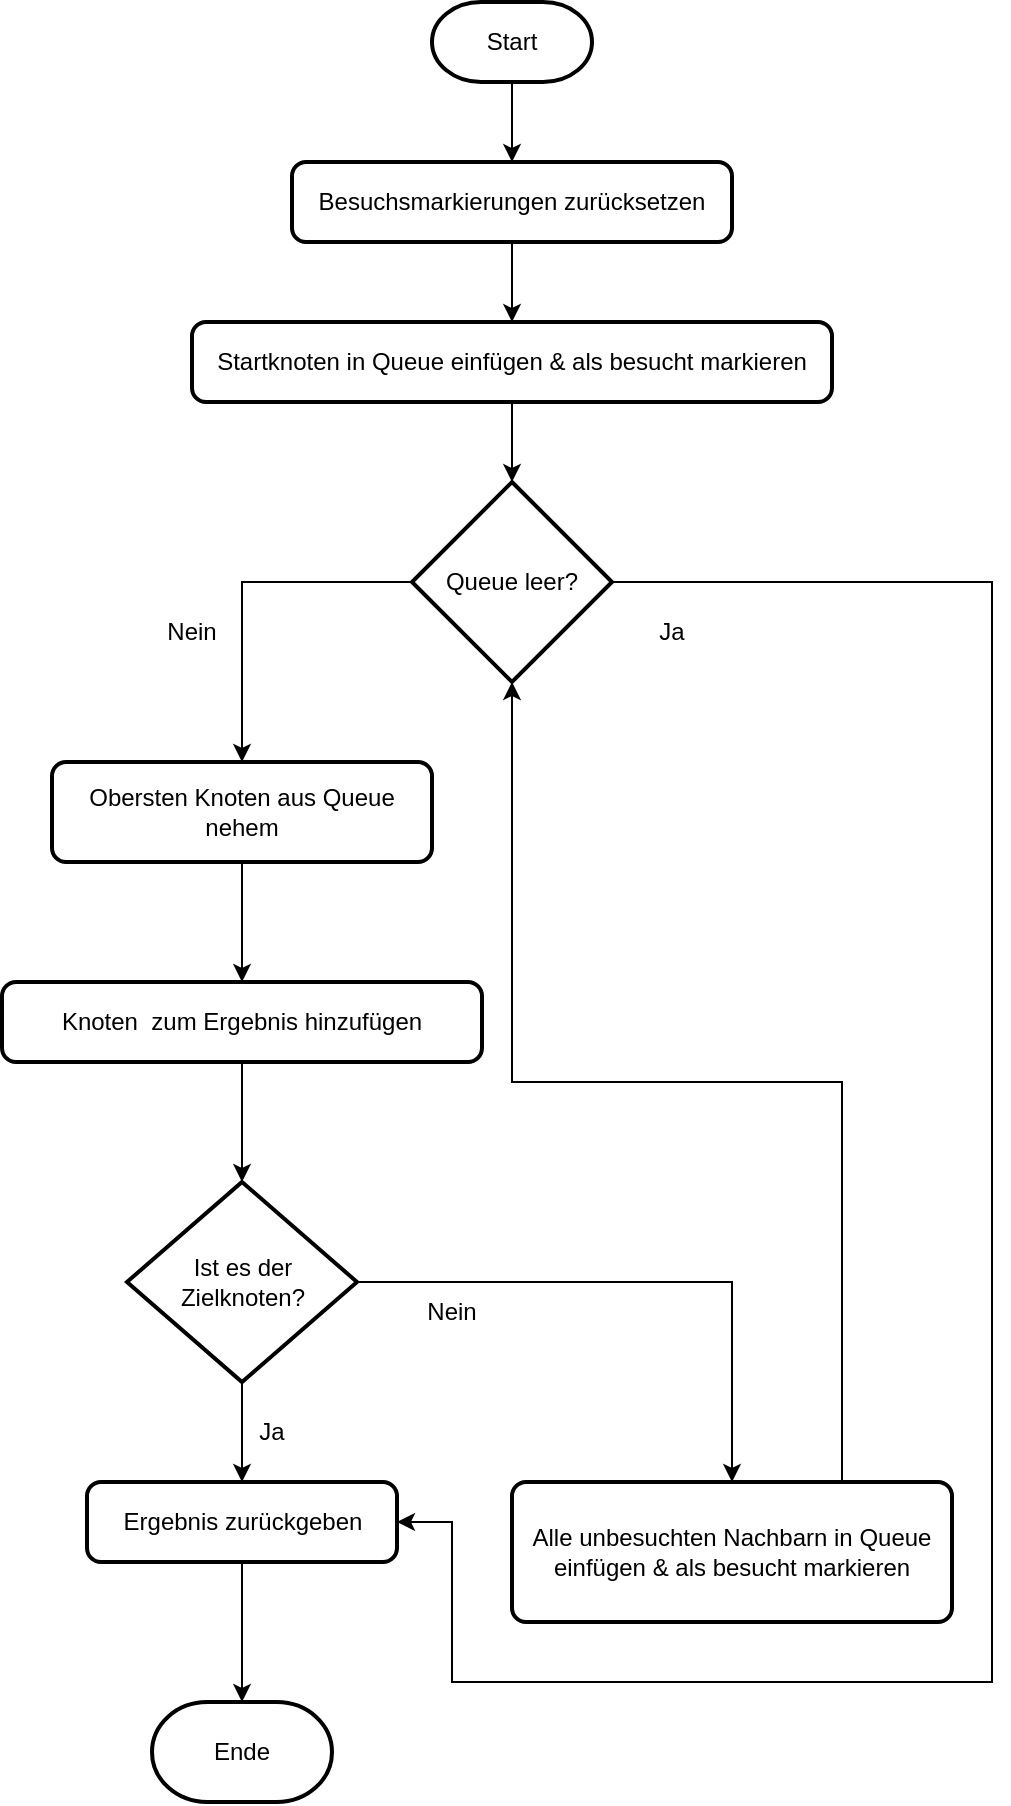 <mxfile version="25.0.1">
  <diagram id="C5RBs43oDa-KdzZeNtuy" name="Page-1">
    <mxGraphModel dx="1912" dy="984" grid="1" gridSize="10" guides="1" tooltips="1" connect="1" arrows="1" fold="1" page="1" pageScale="1" pageWidth="827" pageHeight="1169" math="0" shadow="0">
      <root>
        <mxCell id="WIyWlLk6GJQsqaUBKTNV-0" />
        <mxCell id="WIyWlLk6GJQsqaUBKTNV-1" parent="WIyWlLk6GJQsqaUBKTNV-0" />
        <mxCell id="nwKheyDAumKvB1q-MSI3-2" style="edgeStyle=orthogonalEdgeStyle;rounded=0;orthogonalLoop=1;jettySize=auto;html=1;entryX=0.5;entryY=0;entryDx=0;entryDy=0;" edge="1" parent="WIyWlLk6GJQsqaUBKTNV-1" source="nwKheyDAumKvB1q-MSI3-0" target="nwKheyDAumKvB1q-MSI3-1">
          <mxGeometry relative="1" as="geometry" />
        </mxCell>
        <mxCell id="nwKheyDAumKvB1q-MSI3-0" value="Start" style="strokeWidth=2;html=1;shape=mxgraph.flowchart.terminator;whiteSpace=wrap;" vertex="1" parent="WIyWlLk6GJQsqaUBKTNV-1">
          <mxGeometry x="300" y="90" width="80" height="40" as="geometry" />
        </mxCell>
        <mxCell id="nwKheyDAumKvB1q-MSI3-4" style="edgeStyle=orthogonalEdgeStyle;rounded=0;orthogonalLoop=1;jettySize=auto;html=1;exitX=0.5;exitY=1;exitDx=0;exitDy=0;entryX=0.5;entryY=0;entryDx=0;entryDy=0;" edge="1" parent="WIyWlLk6GJQsqaUBKTNV-1" source="nwKheyDAumKvB1q-MSI3-1" target="nwKheyDAumKvB1q-MSI3-3">
          <mxGeometry relative="1" as="geometry" />
        </mxCell>
        <mxCell id="nwKheyDAumKvB1q-MSI3-1" value="Besuchsmarkierungen zurücksetzen" style="rounded=1;whiteSpace=wrap;html=1;absoluteArcSize=1;arcSize=14;strokeWidth=2;" vertex="1" parent="WIyWlLk6GJQsqaUBKTNV-1">
          <mxGeometry x="230" y="170" width="220" height="40" as="geometry" />
        </mxCell>
        <mxCell id="nwKheyDAumKvB1q-MSI3-3" value="Startknoten in Queue einfügen &amp;amp; als besucht markieren" style="rounded=1;whiteSpace=wrap;html=1;absoluteArcSize=1;arcSize=14;strokeWidth=2;" vertex="1" parent="WIyWlLk6GJQsqaUBKTNV-1">
          <mxGeometry x="180" y="250" width="320" height="40" as="geometry" />
        </mxCell>
        <mxCell id="nwKheyDAumKvB1q-MSI3-10" style="edgeStyle=orthogonalEdgeStyle;rounded=0;orthogonalLoop=1;jettySize=auto;html=1;exitX=0;exitY=0.5;exitDx=0;exitDy=0;exitPerimeter=0;" edge="1" parent="WIyWlLk6GJQsqaUBKTNV-1" source="nwKheyDAumKvB1q-MSI3-5" target="nwKheyDAumKvB1q-MSI3-8">
          <mxGeometry relative="1" as="geometry" />
        </mxCell>
        <mxCell id="nwKheyDAumKvB1q-MSI3-28" style="edgeStyle=orthogonalEdgeStyle;rounded=0;orthogonalLoop=1;jettySize=auto;html=1;exitX=1;exitY=0.5;exitDx=0;exitDy=0;exitPerimeter=0;entryX=1;entryY=0.5;entryDx=0;entryDy=0;" edge="1" parent="WIyWlLk6GJQsqaUBKTNV-1" source="nwKheyDAumKvB1q-MSI3-5" target="nwKheyDAumKvB1q-MSI3-20">
          <mxGeometry relative="1" as="geometry">
            <Array as="points">
              <mxPoint x="580" y="380" />
              <mxPoint x="580" y="930" />
              <mxPoint x="310" y="930" />
              <mxPoint x="310" y="850" />
            </Array>
          </mxGeometry>
        </mxCell>
        <mxCell id="nwKheyDAumKvB1q-MSI3-5" value="Queue leer?" style="strokeWidth=2;html=1;shape=mxgraph.flowchart.decision;whiteSpace=wrap;" vertex="1" parent="WIyWlLk6GJQsqaUBKTNV-1">
          <mxGeometry x="290" y="330" width="100" height="100" as="geometry" />
        </mxCell>
        <mxCell id="nwKheyDAumKvB1q-MSI3-6" style="edgeStyle=orthogonalEdgeStyle;rounded=0;orthogonalLoop=1;jettySize=auto;html=1;exitX=0.5;exitY=1;exitDx=0;exitDy=0;entryX=0.5;entryY=0;entryDx=0;entryDy=0;entryPerimeter=0;" edge="1" parent="WIyWlLk6GJQsqaUBKTNV-1" source="nwKheyDAumKvB1q-MSI3-3" target="nwKheyDAumKvB1q-MSI3-5">
          <mxGeometry relative="1" as="geometry" />
        </mxCell>
        <mxCell id="nwKheyDAumKvB1q-MSI3-8" value="Obersten Knoten aus Queue nehem" style="rounded=1;whiteSpace=wrap;html=1;absoluteArcSize=1;arcSize=14;strokeWidth=2;" vertex="1" parent="WIyWlLk6GJQsqaUBKTNV-1">
          <mxGeometry x="110" y="470" width="190" height="50" as="geometry" />
        </mxCell>
        <mxCell id="nwKheyDAumKvB1q-MSI3-9" style="edgeStyle=orthogonalEdgeStyle;rounded=0;orthogonalLoop=1;jettySize=auto;html=1;exitX=0.5;exitY=1;exitDx=0;exitDy=0;" edge="1" parent="WIyWlLk6GJQsqaUBKTNV-1" source="nwKheyDAumKvB1q-MSI3-8" target="nwKheyDAumKvB1q-MSI3-8">
          <mxGeometry relative="1" as="geometry" />
        </mxCell>
        <mxCell id="nwKheyDAumKvB1q-MSI3-12" style="edgeStyle=orthogonalEdgeStyle;rounded=0;orthogonalLoop=1;jettySize=auto;html=1;exitX=0.5;exitY=1;exitDx=0;exitDy=0;entryX=0.5;entryY=0;entryDx=0;entryDy=0;" edge="1" parent="WIyWlLk6GJQsqaUBKTNV-1" source="nwKheyDAumKvB1q-MSI3-8" target="nwKheyDAumKvB1q-MSI3-16">
          <mxGeometry relative="1" as="geometry">
            <mxPoint x="205" y="570" as="targetPoint" />
          </mxGeometry>
        </mxCell>
        <mxCell id="nwKheyDAumKvB1q-MSI3-14" value="Nein" style="text;html=1;align=center;verticalAlign=middle;whiteSpace=wrap;rounded=0;" vertex="1" parent="WIyWlLk6GJQsqaUBKTNV-1">
          <mxGeometry x="150" y="390" width="60" height="30" as="geometry" />
        </mxCell>
        <mxCell id="nwKheyDAumKvB1q-MSI3-16" value="Knoten&amp;nbsp; zum Ergebnis hinzufügen" style="rounded=1;whiteSpace=wrap;html=1;absoluteArcSize=1;arcSize=14;strokeWidth=2;" vertex="1" parent="WIyWlLk6GJQsqaUBKTNV-1">
          <mxGeometry x="85" y="580" width="240" height="40" as="geometry" />
        </mxCell>
        <mxCell id="nwKheyDAumKvB1q-MSI3-21" style="edgeStyle=orthogonalEdgeStyle;rounded=0;orthogonalLoop=1;jettySize=auto;html=1;exitX=0.5;exitY=1;exitDx=0;exitDy=0;exitPerimeter=0;entryX=0.5;entryY=0;entryDx=0;entryDy=0;" edge="1" parent="WIyWlLk6GJQsqaUBKTNV-1" source="nwKheyDAumKvB1q-MSI3-18" target="nwKheyDAumKvB1q-MSI3-20">
          <mxGeometry relative="1" as="geometry" />
        </mxCell>
        <mxCell id="nwKheyDAumKvB1q-MSI3-25" style="edgeStyle=orthogonalEdgeStyle;rounded=0;orthogonalLoop=1;jettySize=auto;html=1;exitX=1;exitY=0.5;exitDx=0;exitDy=0;exitPerimeter=0;entryX=0.5;entryY=0;entryDx=0;entryDy=0;" edge="1" parent="WIyWlLk6GJQsqaUBKTNV-1" source="nwKheyDAumKvB1q-MSI3-18" target="nwKheyDAumKvB1q-MSI3-24">
          <mxGeometry relative="1" as="geometry" />
        </mxCell>
        <mxCell id="nwKheyDAumKvB1q-MSI3-18" value="Ist es der Zielknoten?" style="strokeWidth=2;html=1;shape=mxgraph.flowchart.decision;whiteSpace=wrap;" vertex="1" parent="WIyWlLk6GJQsqaUBKTNV-1">
          <mxGeometry x="147.5" y="680" width="115" height="100" as="geometry" />
        </mxCell>
        <mxCell id="nwKheyDAumKvB1q-MSI3-19" style="edgeStyle=orthogonalEdgeStyle;rounded=0;orthogonalLoop=1;jettySize=auto;html=1;exitX=0.5;exitY=1;exitDx=0;exitDy=0;entryX=0.5;entryY=0;entryDx=0;entryDy=0;entryPerimeter=0;" edge="1" parent="WIyWlLk6GJQsqaUBKTNV-1" source="nwKheyDAumKvB1q-MSI3-16" target="nwKheyDAumKvB1q-MSI3-18">
          <mxGeometry relative="1" as="geometry" />
        </mxCell>
        <mxCell id="nwKheyDAumKvB1q-MSI3-20" value="Ergebnis zurückgeben" style="rounded=1;whiteSpace=wrap;html=1;absoluteArcSize=1;arcSize=14;strokeWidth=2;" vertex="1" parent="WIyWlLk6GJQsqaUBKTNV-1">
          <mxGeometry x="127.5" y="830" width="155" height="40" as="geometry" />
        </mxCell>
        <mxCell id="nwKheyDAumKvB1q-MSI3-23" value="Ja" style="text;html=1;align=center;verticalAlign=middle;whiteSpace=wrap;rounded=0;" vertex="1" parent="WIyWlLk6GJQsqaUBKTNV-1">
          <mxGeometry x="190" y="790" width="60" height="30" as="geometry" />
        </mxCell>
        <mxCell id="nwKheyDAumKvB1q-MSI3-27" style="edgeStyle=orthogonalEdgeStyle;rounded=0;orthogonalLoop=1;jettySize=auto;html=1;exitX=0.75;exitY=0;exitDx=0;exitDy=0;" edge="1" parent="WIyWlLk6GJQsqaUBKTNV-1" source="nwKheyDAumKvB1q-MSI3-24" target="nwKheyDAumKvB1q-MSI3-5">
          <mxGeometry relative="1" as="geometry" />
        </mxCell>
        <mxCell id="nwKheyDAumKvB1q-MSI3-24" value="Alle unbesuchten Nachbarn in Queue einfügen &amp;amp; als besucht markieren" style="rounded=1;whiteSpace=wrap;html=1;absoluteArcSize=1;arcSize=14;strokeWidth=2;" vertex="1" parent="WIyWlLk6GJQsqaUBKTNV-1">
          <mxGeometry x="340" y="830" width="220" height="70" as="geometry" />
        </mxCell>
        <mxCell id="nwKheyDAumKvB1q-MSI3-26" value="Nein" style="text;html=1;align=center;verticalAlign=middle;whiteSpace=wrap;rounded=0;" vertex="1" parent="WIyWlLk6GJQsqaUBKTNV-1">
          <mxGeometry x="280" y="730" width="60" height="30" as="geometry" />
        </mxCell>
        <mxCell id="nwKheyDAumKvB1q-MSI3-29" value="Ja" style="text;html=1;align=center;verticalAlign=middle;whiteSpace=wrap;rounded=0;" vertex="1" parent="WIyWlLk6GJQsqaUBKTNV-1">
          <mxGeometry x="390" y="390" width="60" height="30" as="geometry" />
        </mxCell>
        <mxCell id="nwKheyDAumKvB1q-MSI3-30" value="Ende" style="strokeWidth=2;html=1;shape=mxgraph.flowchart.terminator;whiteSpace=wrap;" vertex="1" parent="WIyWlLk6GJQsqaUBKTNV-1">
          <mxGeometry x="160" y="940" width="90" height="50" as="geometry" />
        </mxCell>
        <mxCell id="nwKheyDAumKvB1q-MSI3-31" style="edgeStyle=orthogonalEdgeStyle;rounded=0;orthogonalLoop=1;jettySize=auto;html=1;exitX=0.5;exitY=1;exitDx=0;exitDy=0;entryX=0.5;entryY=0;entryDx=0;entryDy=0;entryPerimeter=0;" edge="1" parent="WIyWlLk6GJQsqaUBKTNV-1" source="nwKheyDAumKvB1q-MSI3-20" target="nwKheyDAumKvB1q-MSI3-30">
          <mxGeometry relative="1" as="geometry" />
        </mxCell>
      </root>
    </mxGraphModel>
  </diagram>
</mxfile>
